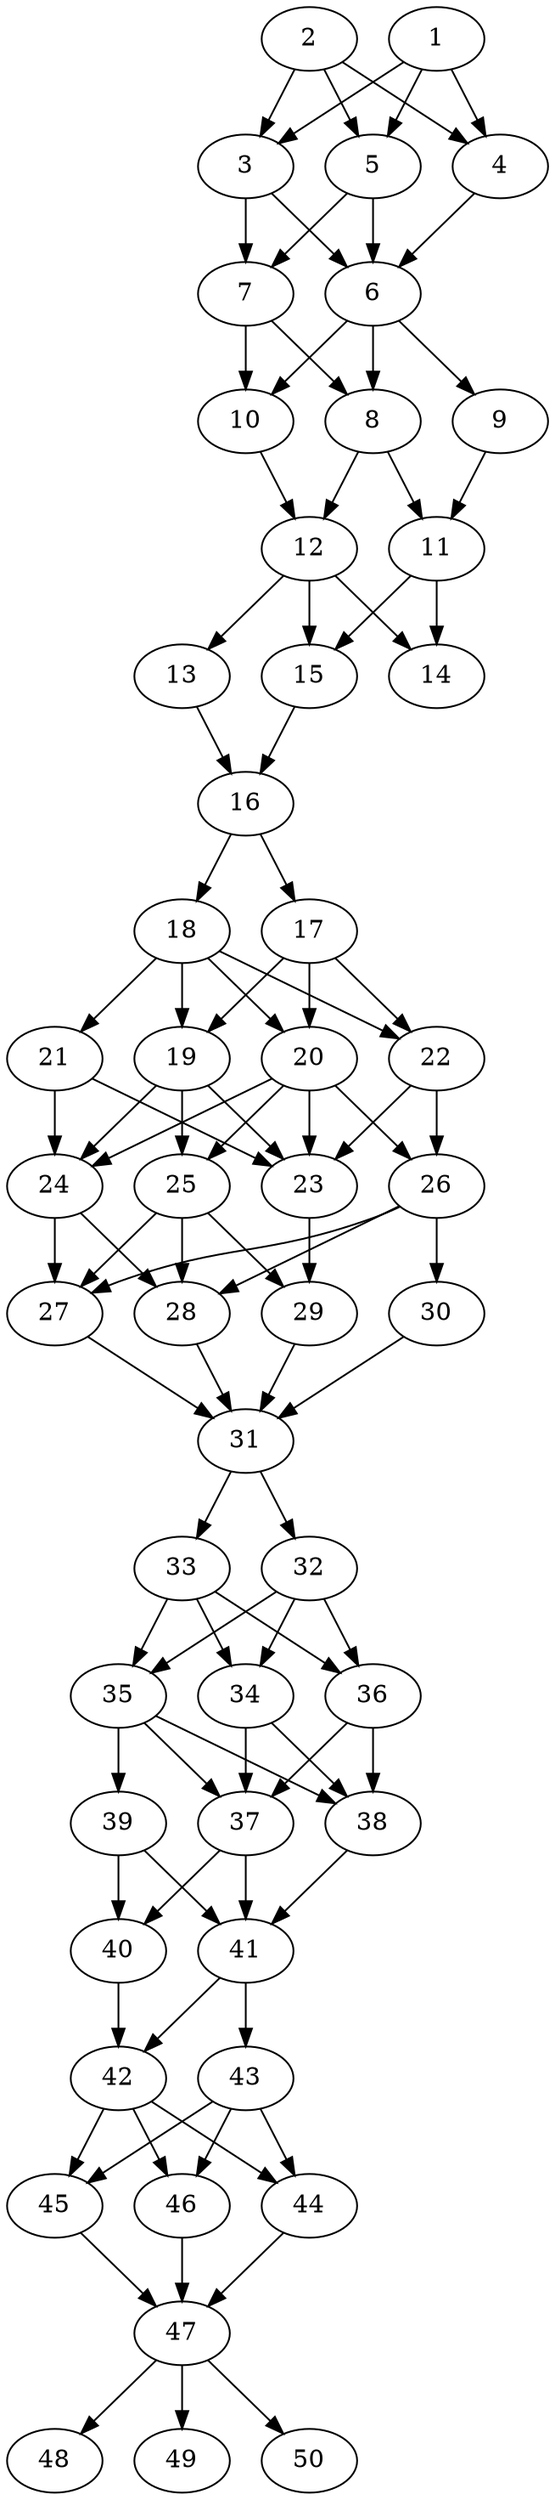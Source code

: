 // DAG automatically generated by daggen at Thu Oct  3 14:07:57 2019
// ./daggen --dot -n 50 --ccr 0.5 --fat 0.3 --regular 0.5 --density 0.9 --mindata 5242880 --maxdata 52428800 
digraph G {
  1 [size="98439168", alpha="0.17", expect_size="49219584"] 
  1 -> 3 [size ="49219584"]
  1 -> 4 [size ="49219584"]
  1 -> 5 [size ="49219584"]
  2 [size="39499776", alpha="0.07", expect_size="19749888"] 
  2 -> 3 [size ="19749888"]
  2 -> 4 [size ="19749888"]
  2 -> 5 [size ="19749888"]
  3 [size="70187008", alpha="0.09", expect_size="35093504"] 
  3 -> 6 [size ="35093504"]
  3 -> 7 [size ="35093504"]
  4 [size="81870848", alpha="0.16", expect_size="40935424"] 
  4 -> 6 [size ="40935424"]
  5 [size="50913280", alpha="0.09", expect_size="25456640"] 
  5 -> 6 [size ="25456640"]
  5 -> 7 [size ="25456640"]
  6 [size="80136192", alpha="0.10", expect_size="40068096"] 
  6 -> 8 [size ="40068096"]
  6 -> 9 [size ="40068096"]
  6 -> 10 [size ="40068096"]
  7 [size="104628224", alpha="0.09", expect_size="52314112"] 
  7 -> 8 [size ="52314112"]
  7 -> 10 [size ="52314112"]
  8 [size="95901696", alpha="0.14", expect_size="47950848"] 
  8 -> 11 [size ="47950848"]
  8 -> 12 [size ="47950848"]
  9 [size="71968768", alpha="0.02", expect_size="35984384"] 
  9 -> 11 [size ="35984384"]
  10 [size="100161536", alpha="0.05", expect_size="50080768"] 
  10 -> 12 [size ="50080768"]
  11 [size="99344384", alpha="0.05", expect_size="49672192"] 
  11 -> 14 [size ="49672192"]
  11 -> 15 [size ="49672192"]
  12 [size="83582976", alpha="0.12", expect_size="41791488"] 
  12 -> 13 [size ="41791488"]
  12 -> 14 [size ="41791488"]
  12 -> 15 [size ="41791488"]
  13 [size="22489088", alpha="0.01", expect_size="11244544"] 
  13 -> 16 [size ="11244544"]
  14 [size="63371264", alpha="0.07", expect_size="31685632"] 
  15 [size="46315520", alpha="0.02", expect_size="23157760"] 
  15 -> 16 [size ="23157760"]
  16 [size="87785472", alpha="0.09", expect_size="43892736"] 
  16 -> 17 [size ="43892736"]
  16 -> 18 [size ="43892736"]
  17 [size="42694656", alpha="0.15", expect_size="21347328"] 
  17 -> 19 [size ="21347328"]
  17 -> 20 [size ="21347328"]
  17 -> 22 [size ="21347328"]
  18 [size="84021248", alpha="0.02", expect_size="42010624"] 
  18 -> 19 [size ="42010624"]
  18 -> 20 [size ="42010624"]
  18 -> 21 [size ="42010624"]
  18 -> 22 [size ="42010624"]
  19 [size="54040576", alpha="0.06", expect_size="27020288"] 
  19 -> 23 [size ="27020288"]
  19 -> 24 [size ="27020288"]
  19 -> 25 [size ="27020288"]
  20 [size="62015488", alpha="0.02", expect_size="31007744"] 
  20 -> 23 [size ="31007744"]
  20 -> 24 [size ="31007744"]
  20 -> 25 [size ="31007744"]
  20 -> 26 [size ="31007744"]
  21 [size="85248000", alpha="0.17", expect_size="42624000"] 
  21 -> 23 [size ="42624000"]
  21 -> 24 [size ="42624000"]
  22 [size="12158976", alpha="0.17", expect_size="6079488"] 
  22 -> 23 [size ="6079488"]
  22 -> 26 [size ="6079488"]
  23 [size="69779456", alpha="0.11", expect_size="34889728"] 
  23 -> 29 [size ="34889728"]
  24 [size="72620032", alpha="0.19", expect_size="36310016"] 
  24 -> 27 [size ="36310016"]
  24 -> 28 [size ="36310016"]
  25 [size="104476672", alpha="0.16", expect_size="52238336"] 
  25 -> 27 [size ="52238336"]
  25 -> 28 [size ="52238336"]
  25 -> 29 [size ="52238336"]
  26 [size="19011584", alpha="0.08", expect_size="9505792"] 
  26 -> 27 [size ="9505792"]
  26 -> 28 [size ="9505792"]
  26 -> 30 [size ="9505792"]
  27 [size="60446720", alpha="0.20", expect_size="30223360"] 
  27 -> 31 [size ="30223360"]
  28 [size="34891776", alpha="0.10", expect_size="17445888"] 
  28 -> 31 [size ="17445888"]
  29 [size="45471744", alpha="0.13", expect_size="22735872"] 
  29 -> 31 [size ="22735872"]
  30 [size="74545152", alpha="0.15", expect_size="37272576"] 
  30 -> 31 [size ="37272576"]
  31 [size="84377600", alpha="0.15", expect_size="42188800"] 
  31 -> 32 [size ="42188800"]
  31 -> 33 [size ="42188800"]
  32 [size="68548608", alpha="0.12", expect_size="34274304"] 
  32 -> 34 [size ="34274304"]
  32 -> 35 [size ="34274304"]
  32 -> 36 [size ="34274304"]
  33 [size="56072192", alpha="0.10", expect_size="28036096"] 
  33 -> 34 [size ="28036096"]
  33 -> 35 [size ="28036096"]
  33 -> 36 [size ="28036096"]
  34 [size="12279808", alpha="0.00", expect_size="6139904"] 
  34 -> 37 [size ="6139904"]
  34 -> 38 [size ="6139904"]
  35 [size="102928384", alpha="0.18", expect_size="51464192"] 
  35 -> 37 [size ="51464192"]
  35 -> 38 [size ="51464192"]
  35 -> 39 [size ="51464192"]
  36 [size="85329920", alpha="0.12", expect_size="42664960"] 
  36 -> 37 [size ="42664960"]
  36 -> 38 [size ="42664960"]
  37 [size="29136896", alpha="0.13", expect_size="14568448"] 
  37 -> 40 [size ="14568448"]
  37 -> 41 [size ="14568448"]
  38 [size="28491776", alpha="0.09", expect_size="14245888"] 
  38 -> 41 [size ="14245888"]
  39 [size="74438656", alpha="0.15", expect_size="37219328"] 
  39 -> 40 [size ="37219328"]
  39 -> 41 [size ="37219328"]
  40 [size="39718912", alpha="0.11", expect_size="19859456"] 
  40 -> 42 [size ="19859456"]
  41 [size="14008320", alpha="0.03", expect_size="7004160"] 
  41 -> 42 [size ="7004160"]
  41 -> 43 [size ="7004160"]
  42 [size="86167552", alpha="0.16", expect_size="43083776"] 
  42 -> 44 [size ="43083776"]
  42 -> 45 [size ="43083776"]
  42 -> 46 [size ="43083776"]
  43 [size="46180352", alpha="0.01", expect_size="23090176"] 
  43 -> 44 [size ="23090176"]
  43 -> 45 [size ="23090176"]
  43 -> 46 [size ="23090176"]
  44 [size="94795776", alpha="0.20", expect_size="47397888"] 
  44 -> 47 [size ="47397888"]
  45 [size="96155648", alpha="0.18", expect_size="48077824"] 
  45 -> 47 [size ="48077824"]
  46 [size="86087680", alpha="0.19", expect_size="43043840"] 
  46 -> 47 [size ="43043840"]
  47 [size="47525888", alpha="0.09", expect_size="23762944"] 
  47 -> 48 [size ="23762944"]
  47 -> 49 [size ="23762944"]
  47 -> 50 [size ="23762944"]
  48 [size="12677120", alpha="0.05", expect_size="6338560"] 
  49 [size="55078912", alpha="0.09", expect_size="27539456"] 
  50 [size="29542400", alpha="0.06", expect_size="14771200"] 
}
